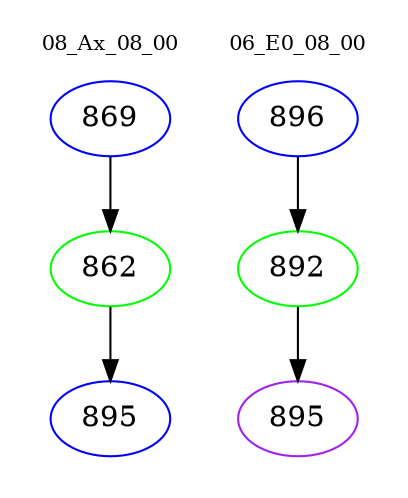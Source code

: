 digraph{
subgraph cluster_0 {
color = white
label = "08_Ax_08_00";
fontsize=10;
T0_869 [label="869", color="blue"]
T0_869 -> T0_862 [color="black"]
T0_862 [label="862", color="green"]
T0_862 -> T0_895 [color="black"]
T0_895 [label="895", color="blue"]
}
subgraph cluster_1 {
color = white
label = "06_E0_08_00";
fontsize=10;
T1_896 [label="896", color="blue"]
T1_896 -> T1_892 [color="black"]
T1_892 [label="892", color="green"]
T1_892 -> T1_895 [color="black"]
T1_895 [label="895", color="purple"]
}
}
